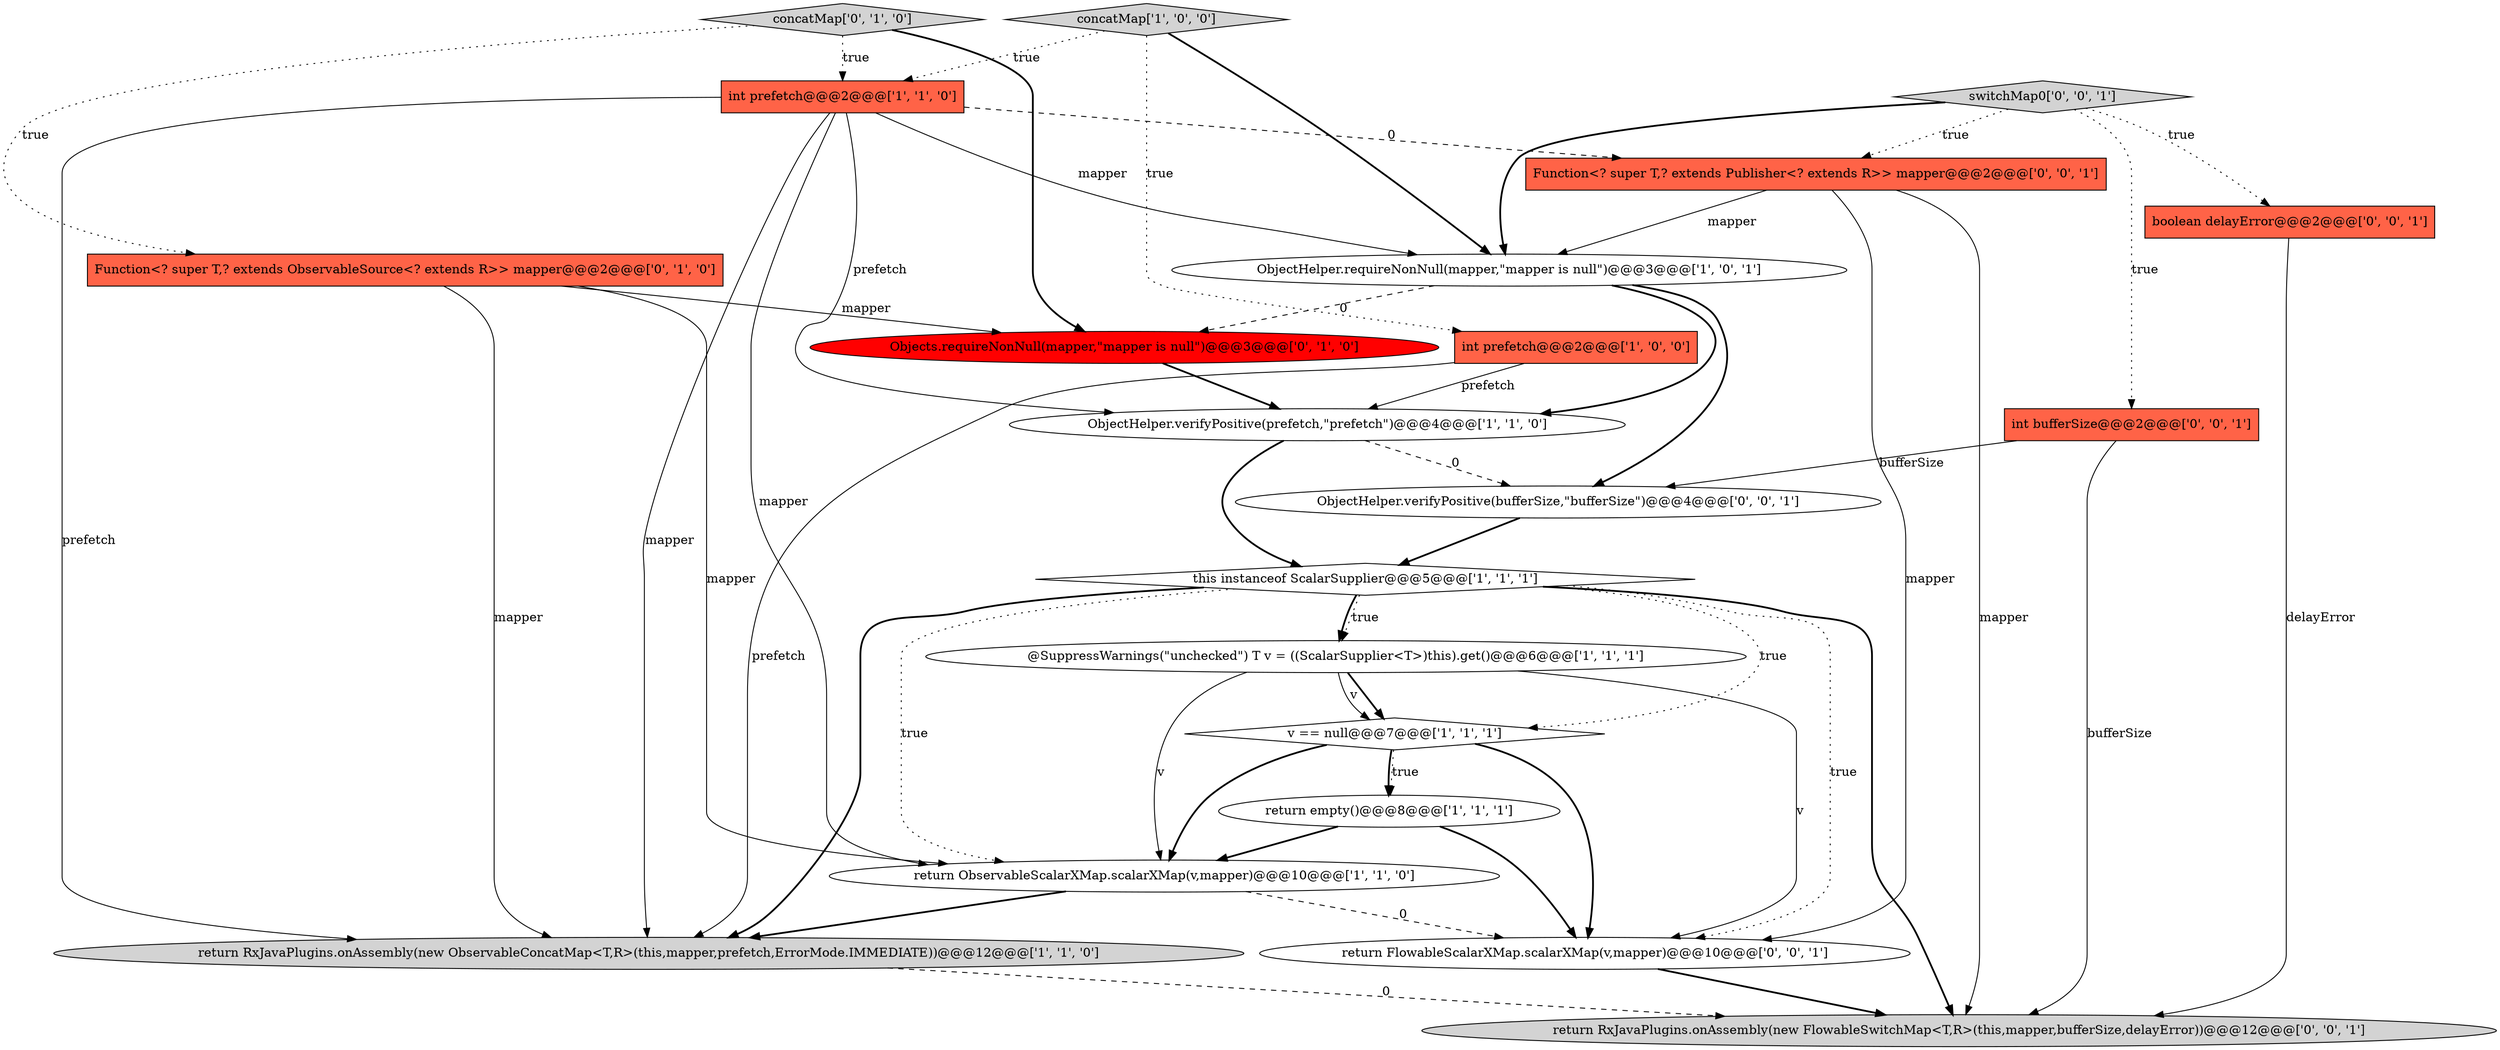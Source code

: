 digraph {
12 [style = filled, label = "concatMap['0', '1', '0']", fillcolor = lightgray, shape = diamond image = "AAA0AAABBB2BBB"];
10 [style = filled, label = "return ObservableScalarXMap.scalarXMap(v,mapper)@@@10@@@['1', '1', '0']", fillcolor = white, shape = ellipse image = "AAA0AAABBB1BBB"];
13 [style = filled, label = "Objects.requireNonNull(mapper,\"mapper is null\")@@@3@@@['0', '1', '0']", fillcolor = red, shape = ellipse image = "AAA1AAABBB2BBB"];
15 [style = filled, label = "boolean delayError@@@2@@@['0', '0', '1']", fillcolor = tomato, shape = box image = "AAA0AAABBB3BBB"];
9 [style = filled, label = "ObjectHelper.requireNonNull(mapper,\"mapper is null\")@@@3@@@['1', '0', '1']", fillcolor = white, shape = ellipse image = "AAA0AAABBB1BBB"];
16 [style = filled, label = "ObjectHelper.verifyPositive(bufferSize,\"bufferSize\")@@@4@@@['0', '0', '1']", fillcolor = white, shape = ellipse image = "AAA0AAABBB3BBB"];
1 [style = filled, label = "ObjectHelper.verifyPositive(prefetch,\"prefetch\")@@@4@@@['1', '1', '0']", fillcolor = white, shape = ellipse image = "AAA0AAABBB1BBB"];
18 [style = filled, label = "Function<? super T,? extends Publisher<? extends R>> mapper@@@2@@@['0', '0', '1']", fillcolor = tomato, shape = box image = "AAA0AAABBB3BBB"];
2 [style = filled, label = "this instanceof ScalarSupplier@@@5@@@['1', '1', '1']", fillcolor = white, shape = diamond image = "AAA0AAABBB1BBB"];
20 [style = filled, label = "return FlowableScalarXMap.scalarXMap(v,mapper)@@@10@@@['0', '0', '1']", fillcolor = white, shape = ellipse image = "AAA0AAABBB3BBB"];
8 [style = filled, label = "concatMap['1', '0', '0']", fillcolor = lightgray, shape = diamond image = "AAA0AAABBB1BBB"];
17 [style = filled, label = "int bufferSize@@@2@@@['0', '0', '1']", fillcolor = tomato, shape = box image = "AAA0AAABBB3BBB"];
7 [style = filled, label = "@SuppressWarnings(\"unchecked\") T v = ((ScalarSupplier<T>)this).get()@@@6@@@['1', '1', '1']", fillcolor = white, shape = ellipse image = "AAA0AAABBB1BBB"];
19 [style = filled, label = "switchMap0['0', '0', '1']", fillcolor = lightgray, shape = diamond image = "AAA0AAABBB3BBB"];
0 [style = filled, label = "return RxJavaPlugins.onAssembly(new ObservableConcatMap<T,R>(this,mapper,prefetch,ErrorMode.IMMEDIATE))@@@12@@@['1', '1', '0']", fillcolor = lightgray, shape = ellipse image = "AAA0AAABBB1BBB"];
11 [style = filled, label = "Function<? super T,? extends ObservableSource<? extends R>> mapper@@@2@@@['0', '1', '0']", fillcolor = tomato, shape = box image = "AAA0AAABBB2BBB"];
5 [style = filled, label = "int prefetch@@@2@@@['1', '1', '0']", fillcolor = tomato, shape = box image = "AAA0AAABBB1BBB"];
14 [style = filled, label = "return RxJavaPlugins.onAssembly(new FlowableSwitchMap<T,R>(this,mapper,bufferSize,delayError))@@@12@@@['0', '0', '1']", fillcolor = lightgray, shape = ellipse image = "AAA0AAABBB3BBB"];
4 [style = filled, label = "v == null@@@7@@@['1', '1', '1']", fillcolor = white, shape = diamond image = "AAA0AAABBB1BBB"];
3 [style = filled, label = "int prefetch@@@2@@@['1', '0', '0']", fillcolor = tomato, shape = box image = "AAA0AAABBB1BBB"];
6 [style = filled, label = "return empty()@@@8@@@['1', '1', '1']", fillcolor = white, shape = ellipse image = "AAA0AAABBB1BBB"];
4->6 [style = dotted, label="true"];
2->20 [style = dotted, label="true"];
4->10 [style = bold, label=""];
11->13 [style = solid, label="mapper"];
7->20 [style = solid, label="v"];
5->9 [style = solid, label="mapper"];
4->6 [style = bold, label=""];
19->17 [style = dotted, label="true"];
18->20 [style = solid, label="mapper"];
15->14 [style = solid, label="delayError"];
5->0 [style = solid, label="mapper"];
18->14 [style = solid, label="mapper"];
3->0 [style = solid, label="prefetch"];
19->18 [style = dotted, label="true"];
11->10 [style = solid, label="mapper"];
20->14 [style = bold, label=""];
7->4 [style = bold, label=""];
16->2 [style = bold, label=""];
5->0 [style = solid, label="prefetch"];
19->15 [style = dotted, label="true"];
5->18 [style = dashed, label="0"];
9->16 [style = bold, label=""];
13->1 [style = bold, label=""];
8->3 [style = dotted, label="true"];
12->11 [style = dotted, label="true"];
6->20 [style = bold, label=""];
0->14 [style = dashed, label="0"];
12->13 [style = bold, label=""];
17->14 [style = solid, label="bufferSize"];
7->4 [style = solid, label="v"];
2->0 [style = bold, label=""];
3->1 [style = solid, label="prefetch"];
7->10 [style = solid, label="v"];
19->9 [style = bold, label=""];
8->5 [style = dotted, label="true"];
12->5 [style = dotted, label="true"];
1->16 [style = dashed, label="0"];
2->7 [style = dotted, label="true"];
6->10 [style = bold, label=""];
5->10 [style = solid, label="mapper"];
10->0 [style = bold, label=""];
17->16 [style = solid, label="bufferSize"];
2->14 [style = bold, label=""];
8->9 [style = bold, label=""];
18->9 [style = solid, label="mapper"];
4->20 [style = bold, label=""];
2->4 [style = dotted, label="true"];
9->13 [style = dashed, label="0"];
10->20 [style = dashed, label="0"];
1->2 [style = bold, label=""];
2->7 [style = bold, label=""];
11->0 [style = solid, label="mapper"];
9->1 [style = bold, label=""];
2->10 [style = dotted, label="true"];
5->1 [style = solid, label="prefetch"];
}
